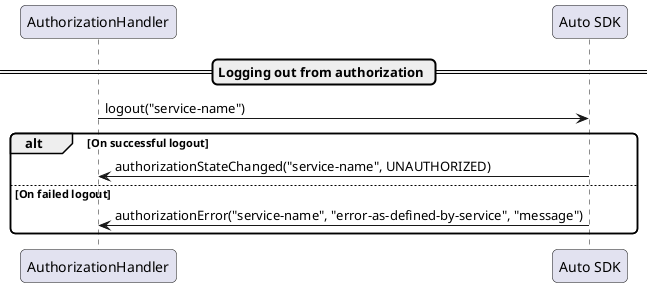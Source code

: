 @startuml
skinparam roundcorner 10
participant AuthorizationHandler as Authorization 
participant "Auto SDK" as AutoSDK 

== Logging out from authorization ==
Authorization->AutoSDK : logout("service-name")

alt On successful logout
    AutoSDK->Authorization : authorizationStateChanged("service-name", UNAUTHORIZED)
else On failed logout 
    AutoSDK->Authorization : authorizationError("service-name", "error-as-defined-by-service", "message")
end

@enduml